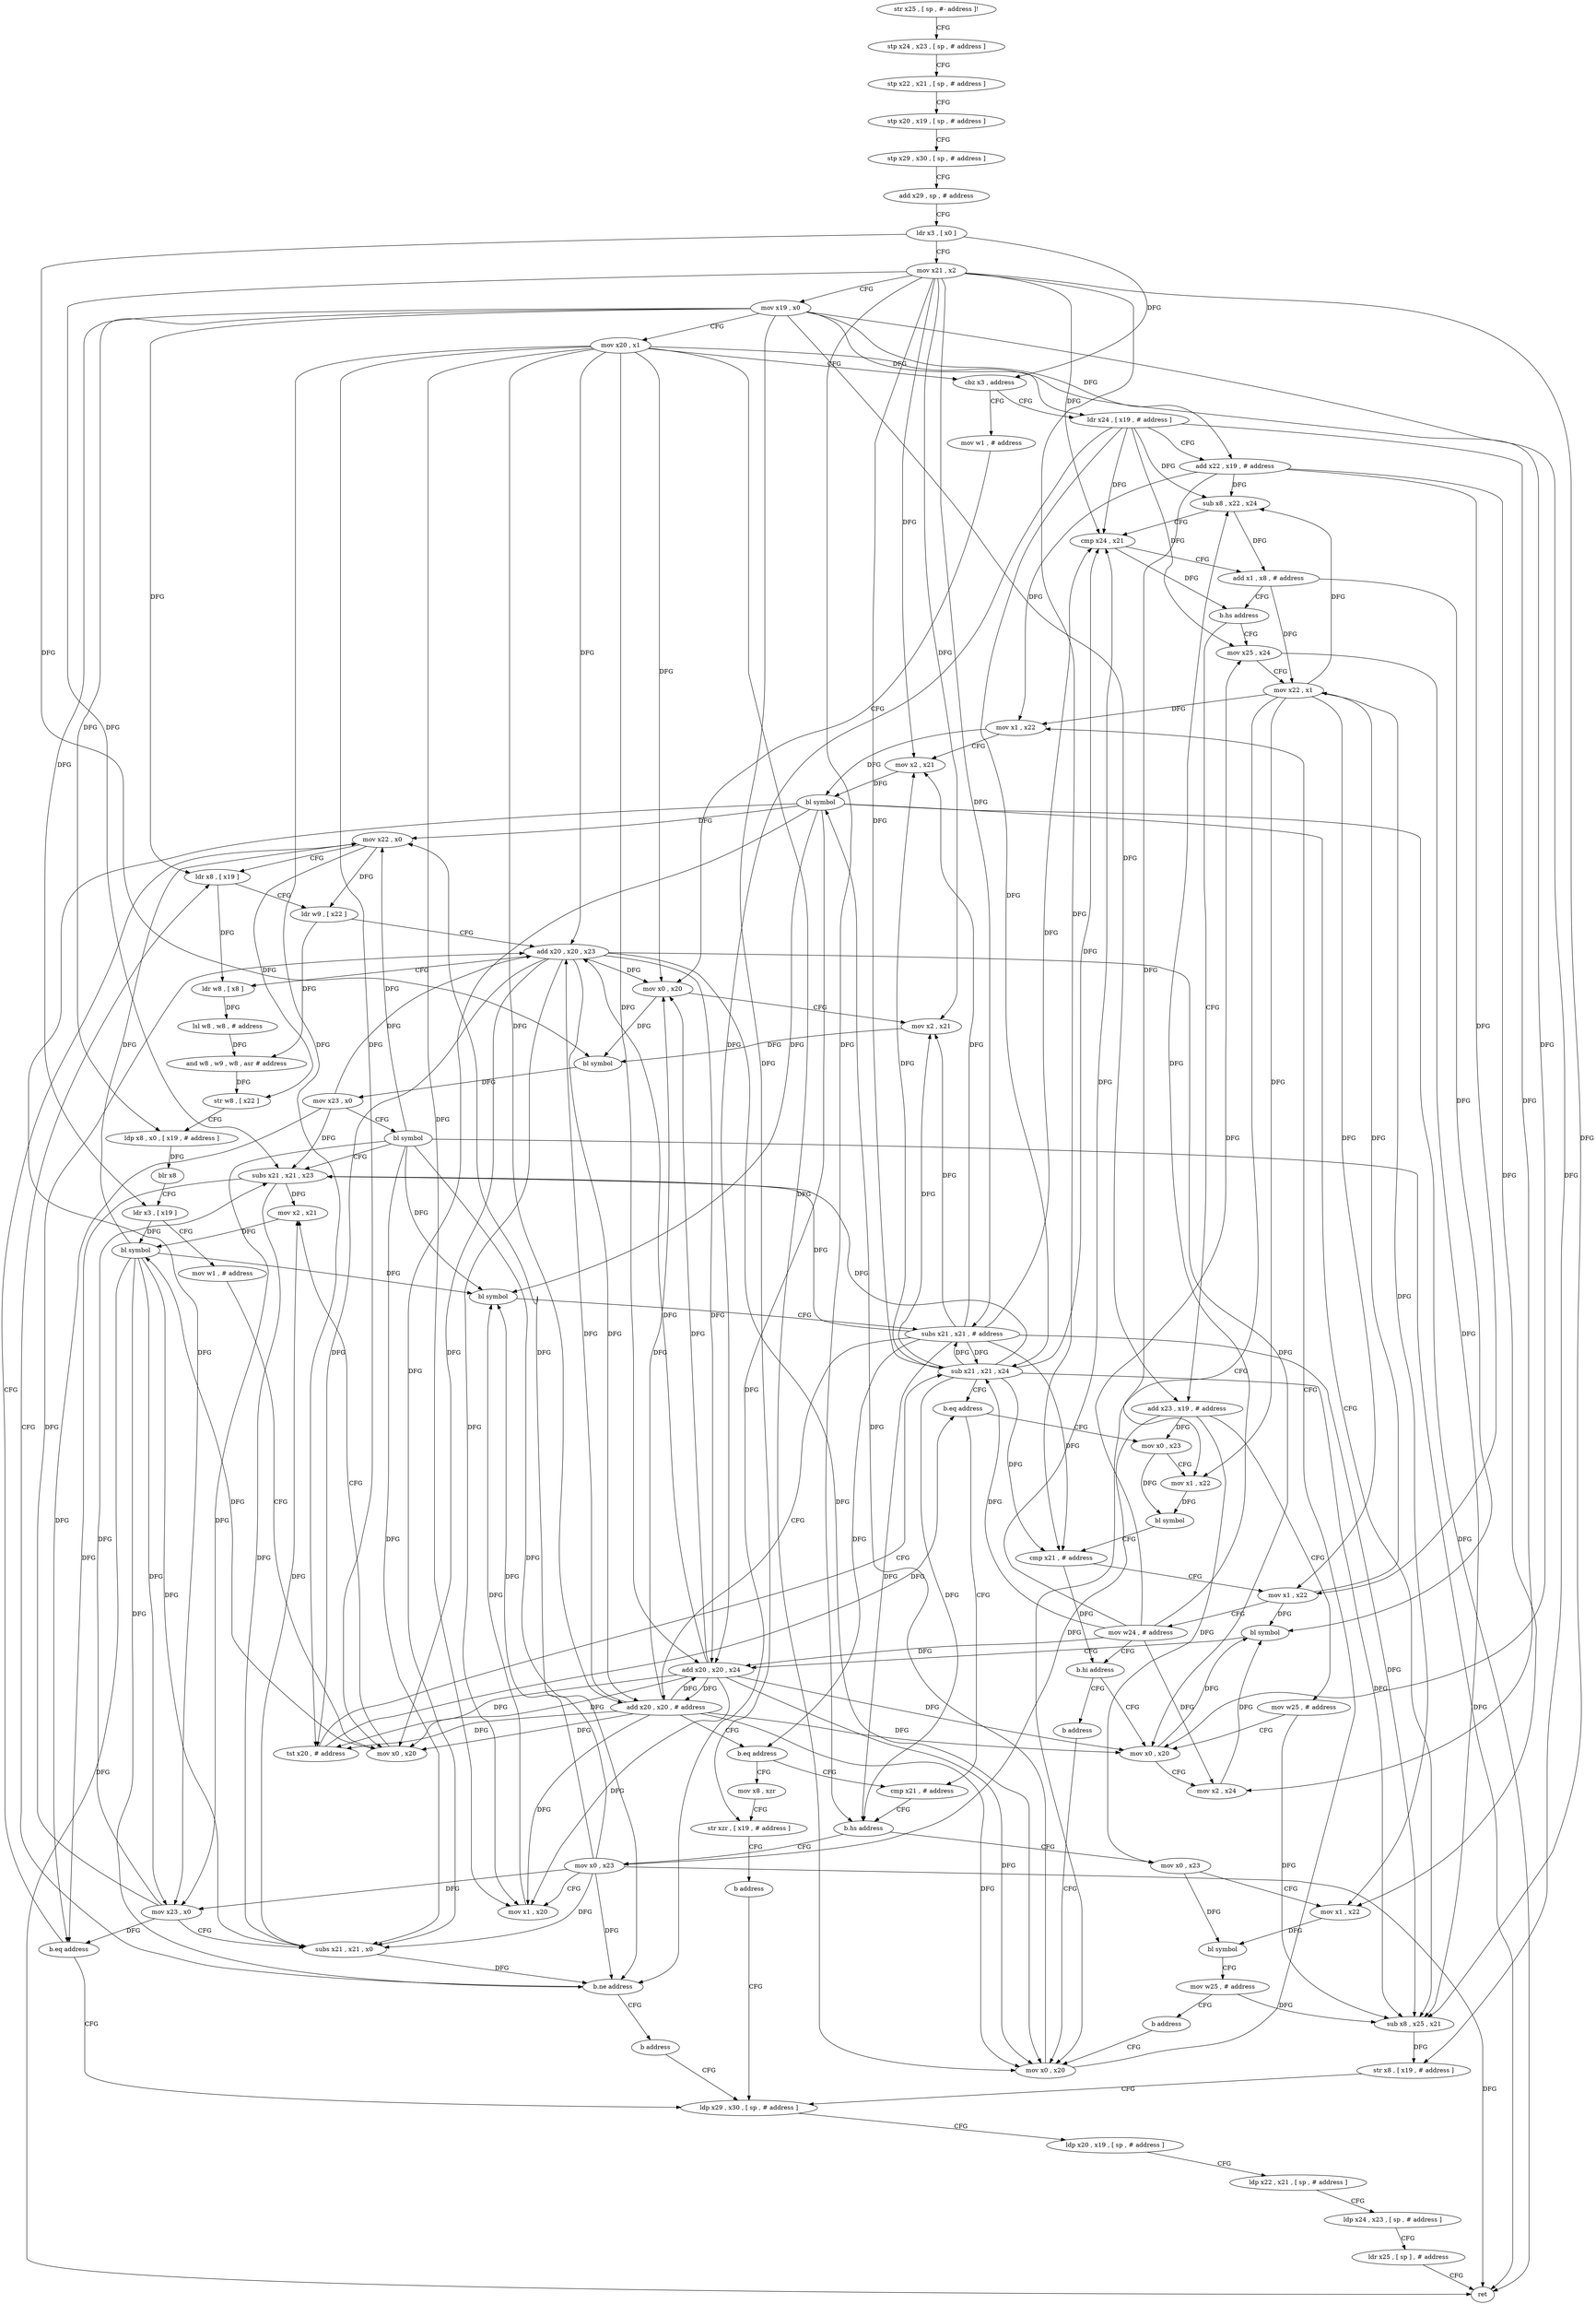 digraph "func" {
"4224520" [label = "str x25 , [ sp , #- address ]!" ]
"4224524" [label = "stp x24 , x23 , [ sp , # address ]" ]
"4224528" [label = "stp x22 , x21 , [ sp , # address ]" ]
"4224532" [label = "stp x20 , x19 , [ sp , # address ]" ]
"4224536" [label = "stp x29 , x30 , [ sp , # address ]" ]
"4224540" [label = "add x29 , sp , # address" ]
"4224544" [label = "ldr x3 , [ x0 ]" ]
"4224548" [label = "mov x21 , x2" ]
"4224552" [label = "mov x19 , x0" ]
"4224556" [label = "mov x20 , x1" ]
"4224560" [label = "cbz x3 , address" ]
"4224672" [label = "ldr x24 , [ x19 , # address ]" ]
"4224564" [label = "mov w1 , # address" ]
"4224676" [label = "add x22 , x19 , # address" ]
"4224680" [label = "sub x8 , x22 , x24" ]
"4224684" [label = "cmp x24 , x21" ]
"4224688" [label = "add x1 , x8 , # address" ]
"4224692" [label = "b.hs address" ]
"4224816" [label = "mov x25 , x24" ]
"4224696" [label = "add x23 , x19 , # address" ]
"4224568" [label = "mov x0 , x20" ]
"4224572" [label = "mov x2 , x21" ]
"4224576" [label = "bl symbol" ]
"4224580" [label = "mov x23 , x0" ]
"4224584" [label = "bl symbol" ]
"4224588" [label = "subs x21 , x21 , x23" ]
"4224592" [label = "b.eq address" ]
"4224848" [label = "ldp x29 , x30 , [ sp , # address ]" ]
"4224596" [label = "mov x22 , x0" ]
"4224820" [label = "mov x22 , x1" ]
"4224824" [label = "mov x0 , x20" ]
"4224700" [label = "mov w25 , # address" ]
"4224704" [label = "mov x0 , x20" ]
"4224852" [label = "ldp x20 , x19 , [ sp , # address ]" ]
"4224856" [label = "ldp x22 , x21 , [ sp , # address ]" ]
"4224860" [label = "ldp x24 , x23 , [ sp , # address ]" ]
"4224864" [label = "ldr x25 , [ sp ] , # address" ]
"4224868" [label = "ret" ]
"4224600" [label = "ldr x8 , [ x19 ]" ]
"4224788" [label = "cmp x21 , # address" ]
"4224792" [label = "b.hs address" ]
"4224764" [label = "mov x0 , x23" ]
"4224796" [label = "mov x0 , x23" ]
"4224732" [label = "mov x0 , x23" ]
"4224736" [label = "mov x1 , x22" ]
"4224740" [label = "bl symbol" ]
"4224744" [label = "cmp x21 , # address" ]
"4224748" [label = "mov x1 , x22" ]
"4224752" [label = "mov w24 , # address" ]
"4224756" [label = "b.hi address" ]
"4224760" [label = "b address" ]
"4224604" [label = "ldr w9 , [ x22 ]" ]
"4224608" [label = "add x20 , x20 , x23" ]
"4224612" [label = "ldr w8 , [ x8 ]" ]
"4224616" [label = "lsl w8 , w8 , # address" ]
"4224620" [label = "and w8 , w9 , w8 , asr # address" ]
"4224624" [label = "str w8 , [ x22 ]" ]
"4224628" [label = "ldp x8 , x0 , [ x19 , # address ]" ]
"4224632" [label = "blr x8" ]
"4224636" [label = "ldr x3 , [ x19 ]" ]
"4224640" [label = "mov w1 , # address" ]
"4224644" [label = "mov x0 , x20" ]
"4224648" [label = "mov x2 , x21" ]
"4224652" [label = "bl symbol" ]
"4224656" [label = "mov x23 , x0" ]
"4224660" [label = "subs x21 , x21 , x0" ]
"4224664" [label = "b.ne address" ]
"4224668" [label = "b address" ]
"4224768" [label = "mov x1 , x20" ]
"4224772" [label = "bl symbol" ]
"4224776" [label = "subs x21 , x21 , # address" ]
"4224780" [label = "add x20 , x20 , # address" ]
"4224784" [label = "b.eq address" ]
"4224872" [label = "mov x8 , xzr" ]
"4224800" [label = "mov x1 , x22" ]
"4224804" [label = "bl symbol" ]
"4224808" [label = "mov w25 , # address" ]
"4224812" [label = "b address" ]
"4224708" [label = "mov x2 , x24" ]
"4224712" [label = "bl symbol" ]
"4224716" [label = "add x20 , x20 , x24" ]
"4224720" [label = "tst x20 , # address" ]
"4224724" [label = "sub x21 , x21 , x24" ]
"4224728" [label = "b.eq address" ]
"4224876" [label = "str xzr , [ x19 , # address ]" ]
"4224880" [label = "b address" ]
"4224828" [label = "mov x1 , x22" ]
"4224832" [label = "mov x2 , x21" ]
"4224836" [label = "bl symbol" ]
"4224840" [label = "sub x8 , x25 , x21" ]
"4224844" [label = "str x8 , [ x19 , # address ]" ]
"4224520" -> "4224524" [ label = "CFG" ]
"4224524" -> "4224528" [ label = "CFG" ]
"4224528" -> "4224532" [ label = "CFG" ]
"4224532" -> "4224536" [ label = "CFG" ]
"4224536" -> "4224540" [ label = "CFG" ]
"4224540" -> "4224544" [ label = "CFG" ]
"4224544" -> "4224548" [ label = "CFG" ]
"4224544" -> "4224560" [ label = "DFG" ]
"4224544" -> "4224576" [ label = "DFG" ]
"4224548" -> "4224552" [ label = "CFG" ]
"4224548" -> "4224684" [ label = "DFG" ]
"4224548" -> "4224572" [ label = "DFG" ]
"4224548" -> "4224588" [ label = "DFG" ]
"4224548" -> "4224832" [ label = "DFG" ]
"4224548" -> "4224840" [ label = "DFG" ]
"4224548" -> "4224724" [ label = "DFG" ]
"4224548" -> "4224792" [ label = "DFG" ]
"4224548" -> "4224744" [ label = "DFG" ]
"4224548" -> "4224776" [ label = "DFG" ]
"4224552" -> "4224556" [ label = "CFG" ]
"4224552" -> "4224672" [ label = "DFG" ]
"4224552" -> "4224676" [ label = "DFG" ]
"4224552" -> "4224696" [ label = "DFG" ]
"4224552" -> "4224844" [ label = "DFG" ]
"4224552" -> "4224600" [ label = "DFG" ]
"4224552" -> "4224628" [ label = "DFG" ]
"4224552" -> "4224636" [ label = "DFG" ]
"4224552" -> "4224876" [ label = "DFG" ]
"4224556" -> "4224560" [ label = "CFG" ]
"4224556" -> "4224568" [ label = "DFG" ]
"4224556" -> "4224824" [ label = "DFG" ]
"4224556" -> "4224704" [ label = "DFG" ]
"4224556" -> "4224716" [ label = "DFG" ]
"4224556" -> "4224720" [ label = "DFG" ]
"4224556" -> "4224608" [ label = "DFG" ]
"4224556" -> "4224644" [ label = "DFG" ]
"4224556" -> "4224768" [ label = "DFG" ]
"4224556" -> "4224780" [ label = "DFG" ]
"4224560" -> "4224672" [ label = "CFG" ]
"4224560" -> "4224564" [ label = "CFG" ]
"4224672" -> "4224676" [ label = "CFG" ]
"4224672" -> "4224680" [ label = "DFG" ]
"4224672" -> "4224684" [ label = "DFG" ]
"4224672" -> "4224816" [ label = "DFG" ]
"4224672" -> "4224708" [ label = "DFG" ]
"4224672" -> "4224716" [ label = "DFG" ]
"4224672" -> "4224724" [ label = "DFG" ]
"4224564" -> "4224568" [ label = "CFG" ]
"4224676" -> "4224680" [ label = "DFG" ]
"4224676" -> "4224828" [ label = "DFG" ]
"4224676" -> "4224736" [ label = "DFG" ]
"4224676" -> "4224748" [ label = "DFG" ]
"4224676" -> "4224800" [ label = "DFG" ]
"4224680" -> "4224684" [ label = "CFG" ]
"4224680" -> "4224688" [ label = "DFG" ]
"4224684" -> "4224688" [ label = "CFG" ]
"4224684" -> "4224692" [ label = "DFG" ]
"4224688" -> "4224692" [ label = "CFG" ]
"4224688" -> "4224820" [ label = "DFG" ]
"4224688" -> "4224712" [ label = "DFG" ]
"4224692" -> "4224816" [ label = "CFG" ]
"4224692" -> "4224696" [ label = "CFG" ]
"4224816" -> "4224820" [ label = "CFG" ]
"4224816" -> "4224840" [ label = "DFG" ]
"4224696" -> "4224700" [ label = "CFG" ]
"4224696" -> "4224732" [ label = "DFG" ]
"4224696" -> "4224764" [ label = "DFG" ]
"4224696" -> "4224796" [ label = "DFG" ]
"4224568" -> "4224572" [ label = "CFG" ]
"4224568" -> "4224576" [ label = "DFG" ]
"4224572" -> "4224576" [ label = "DFG" ]
"4224576" -> "4224580" [ label = "DFG" ]
"4224580" -> "4224584" [ label = "CFG" ]
"4224580" -> "4224588" [ label = "DFG" ]
"4224580" -> "4224592" [ label = "DFG" ]
"4224580" -> "4224608" [ label = "DFG" ]
"4224584" -> "4224588" [ label = "CFG" ]
"4224584" -> "4224868" [ label = "DFG" ]
"4224584" -> "4224596" [ label = "DFG" ]
"4224584" -> "4224656" [ label = "DFG" ]
"4224584" -> "4224660" [ label = "DFG" ]
"4224584" -> "4224664" [ label = "DFG" ]
"4224584" -> "4224772" [ label = "DFG" ]
"4224588" -> "4224592" [ label = "DFG" ]
"4224588" -> "4224648" [ label = "DFG" ]
"4224588" -> "4224660" [ label = "DFG" ]
"4224592" -> "4224848" [ label = "CFG" ]
"4224592" -> "4224596" [ label = "CFG" ]
"4224848" -> "4224852" [ label = "CFG" ]
"4224596" -> "4224600" [ label = "CFG" ]
"4224596" -> "4224604" [ label = "DFG" ]
"4224596" -> "4224624" [ label = "DFG" ]
"4224820" -> "4224824" [ label = "CFG" ]
"4224820" -> "4224680" [ label = "DFG" ]
"4224820" -> "4224828" [ label = "DFG" ]
"4224820" -> "4224736" [ label = "DFG" ]
"4224820" -> "4224748" [ label = "DFG" ]
"4224820" -> "4224800" [ label = "DFG" ]
"4224824" -> "4224828" [ label = "CFG" ]
"4224824" -> "4224836" [ label = "DFG" ]
"4224700" -> "4224704" [ label = "CFG" ]
"4224700" -> "4224840" [ label = "DFG" ]
"4224704" -> "4224708" [ label = "CFG" ]
"4224704" -> "4224712" [ label = "DFG" ]
"4224852" -> "4224856" [ label = "CFG" ]
"4224856" -> "4224860" [ label = "CFG" ]
"4224860" -> "4224864" [ label = "CFG" ]
"4224864" -> "4224868" [ label = "CFG" ]
"4224600" -> "4224604" [ label = "CFG" ]
"4224600" -> "4224612" [ label = "DFG" ]
"4224788" -> "4224792" [ label = "CFG" ]
"4224792" -> "4224764" [ label = "CFG" ]
"4224792" -> "4224796" [ label = "CFG" ]
"4224764" -> "4224768" [ label = "CFG" ]
"4224764" -> "4224596" [ label = "DFG" ]
"4224764" -> "4224656" [ label = "DFG" ]
"4224764" -> "4224660" [ label = "DFG" ]
"4224764" -> "4224664" [ label = "DFG" ]
"4224764" -> "4224868" [ label = "DFG" ]
"4224764" -> "4224772" [ label = "DFG" ]
"4224796" -> "4224800" [ label = "CFG" ]
"4224796" -> "4224804" [ label = "DFG" ]
"4224732" -> "4224736" [ label = "CFG" ]
"4224732" -> "4224740" [ label = "DFG" ]
"4224736" -> "4224740" [ label = "DFG" ]
"4224740" -> "4224744" [ label = "CFG" ]
"4224744" -> "4224748" [ label = "CFG" ]
"4224744" -> "4224756" [ label = "DFG" ]
"4224748" -> "4224752" [ label = "CFG" ]
"4224748" -> "4224820" [ label = "DFG" ]
"4224748" -> "4224712" [ label = "DFG" ]
"4224752" -> "4224756" [ label = "CFG" ]
"4224752" -> "4224680" [ label = "DFG" ]
"4224752" -> "4224816" [ label = "DFG" ]
"4224752" -> "4224708" [ label = "DFG" ]
"4224752" -> "4224716" [ label = "DFG" ]
"4224752" -> "4224724" [ label = "DFG" ]
"4224752" -> "4224684" [ label = "DFG" ]
"4224756" -> "4224704" [ label = "CFG" ]
"4224756" -> "4224760" [ label = "CFG" ]
"4224760" -> "4224824" [ label = "CFG" ]
"4224604" -> "4224608" [ label = "CFG" ]
"4224604" -> "4224620" [ label = "DFG" ]
"4224608" -> "4224612" [ label = "CFG" ]
"4224608" -> "4224568" [ label = "DFG" ]
"4224608" -> "4224824" [ label = "DFG" ]
"4224608" -> "4224704" [ label = "DFG" ]
"4224608" -> "4224720" [ label = "DFG" ]
"4224608" -> "4224716" [ label = "DFG" ]
"4224608" -> "4224644" [ label = "DFG" ]
"4224608" -> "4224768" [ label = "DFG" ]
"4224608" -> "4224780" [ label = "DFG" ]
"4224612" -> "4224616" [ label = "DFG" ]
"4224616" -> "4224620" [ label = "DFG" ]
"4224620" -> "4224624" [ label = "DFG" ]
"4224624" -> "4224628" [ label = "CFG" ]
"4224628" -> "4224632" [ label = "DFG" ]
"4224632" -> "4224636" [ label = "CFG" ]
"4224636" -> "4224640" [ label = "CFG" ]
"4224636" -> "4224652" [ label = "DFG" ]
"4224640" -> "4224644" [ label = "CFG" ]
"4224644" -> "4224648" [ label = "CFG" ]
"4224644" -> "4224652" [ label = "DFG" ]
"4224648" -> "4224652" [ label = "DFG" ]
"4224652" -> "4224656" [ label = "DFG" ]
"4224652" -> "4224596" [ label = "DFG" ]
"4224652" -> "4224868" [ label = "DFG" ]
"4224652" -> "4224660" [ label = "DFG" ]
"4224652" -> "4224664" [ label = "DFG" ]
"4224652" -> "4224772" [ label = "DFG" ]
"4224656" -> "4224660" [ label = "CFG" ]
"4224656" -> "4224588" [ label = "DFG" ]
"4224656" -> "4224592" [ label = "DFG" ]
"4224656" -> "4224608" [ label = "DFG" ]
"4224660" -> "4224664" [ label = "DFG" ]
"4224660" -> "4224648" [ label = "DFG" ]
"4224664" -> "4224600" [ label = "CFG" ]
"4224664" -> "4224668" [ label = "CFG" ]
"4224668" -> "4224848" [ label = "CFG" ]
"4224768" -> "4224772" [ label = "DFG" ]
"4224772" -> "4224776" [ label = "CFG" ]
"4224776" -> "4224780" [ label = "CFG" ]
"4224776" -> "4224684" [ label = "DFG" ]
"4224776" -> "4224572" [ label = "DFG" ]
"4224776" -> "4224588" [ label = "DFG" ]
"4224776" -> "4224832" [ label = "DFG" ]
"4224776" -> "4224840" [ label = "DFG" ]
"4224776" -> "4224792" [ label = "DFG" ]
"4224776" -> "4224744" [ label = "DFG" ]
"4224776" -> "4224724" [ label = "DFG" ]
"4224776" -> "4224784" [ label = "DFG" ]
"4224780" -> "4224784" [ label = "CFG" ]
"4224780" -> "4224568" [ label = "DFG" ]
"4224780" -> "4224824" [ label = "DFG" ]
"4224780" -> "4224704" [ label = "DFG" ]
"4224780" -> "4224720" [ label = "DFG" ]
"4224780" -> "4224644" [ label = "DFG" ]
"4224780" -> "4224768" [ label = "DFG" ]
"4224780" -> "4224716" [ label = "DFG" ]
"4224780" -> "4224608" [ label = "DFG" ]
"4224784" -> "4224872" [ label = "CFG" ]
"4224784" -> "4224788" [ label = "CFG" ]
"4224872" -> "4224876" [ label = "CFG" ]
"4224800" -> "4224804" [ label = "DFG" ]
"4224804" -> "4224808" [ label = "CFG" ]
"4224808" -> "4224812" [ label = "CFG" ]
"4224808" -> "4224840" [ label = "DFG" ]
"4224812" -> "4224824" [ label = "CFG" ]
"4224708" -> "4224712" [ label = "DFG" ]
"4224712" -> "4224716" [ label = "CFG" ]
"4224716" -> "4224720" [ label = "DFG" ]
"4224716" -> "4224568" [ label = "DFG" ]
"4224716" -> "4224824" [ label = "DFG" ]
"4224716" -> "4224704" [ label = "DFG" ]
"4224716" -> "4224608" [ label = "DFG" ]
"4224716" -> "4224644" [ label = "DFG" ]
"4224716" -> "4224768" [ label = "DFG" ]
"4224716" -> "4224780" [ label = "DFG" ]
"4224720" -> "4224724" [ label = "CFG" ]
"4224720" -> "4224728" [ label = "DFG" ]
"4224724" -> "4224728" [ label = "CFG" ]
"4224724" -> "4224684" [ label = "DFG" ]
"4224724" -> "4224572" [ label = "DFG" ]
"4224724" -> "4224588" [ label = "DFG" ]
"4224724" -> "4224832" [ label = "DFG" ]
"4224724" -> "4224840" [ label = "DFG" ]
"4224724" -> "4224792" [ label = "DFG" ]
"4224724" -> "4224744" [ label = "DFG" ]
"4224724" -> "4224776" [ label = "DFG" ]
"4224728" -> "4224788" [ label = "CFG" ]
"4224728" -> "4224732" [ label = "CFG" ]
"4224876" -> "4224880" [ label = "CFG" ]
"4224880" -> "4224848" [ label = "CFG" ]
"4224828" -> "4224832" [ label = "CFG" ]
"4224828" -> "4224836" [ label = "DFG" ]
"4224832" -> "4224836" [ label = "DFG" ]
"4224836" -> "4224840" [ label = "CFG" ]
"4224836" -> "4224596" [ label = "DFG" ]
"4224836" -> "4224868" [ label = "DFG" ]
"4224836" -> "4224656" [ label = "DFG" ]
"4224836" -> "4224660" [ label = "DFG" ]
"4224836" -> "4224664" [ label = "DFG" ]
"4224836" -> "4224772" [ label = "DFG" ]
"4224840" -> "4224844" [ label = "DFG" ]
"4224844" -> "4224848" [ label = "CFG" ]
}
